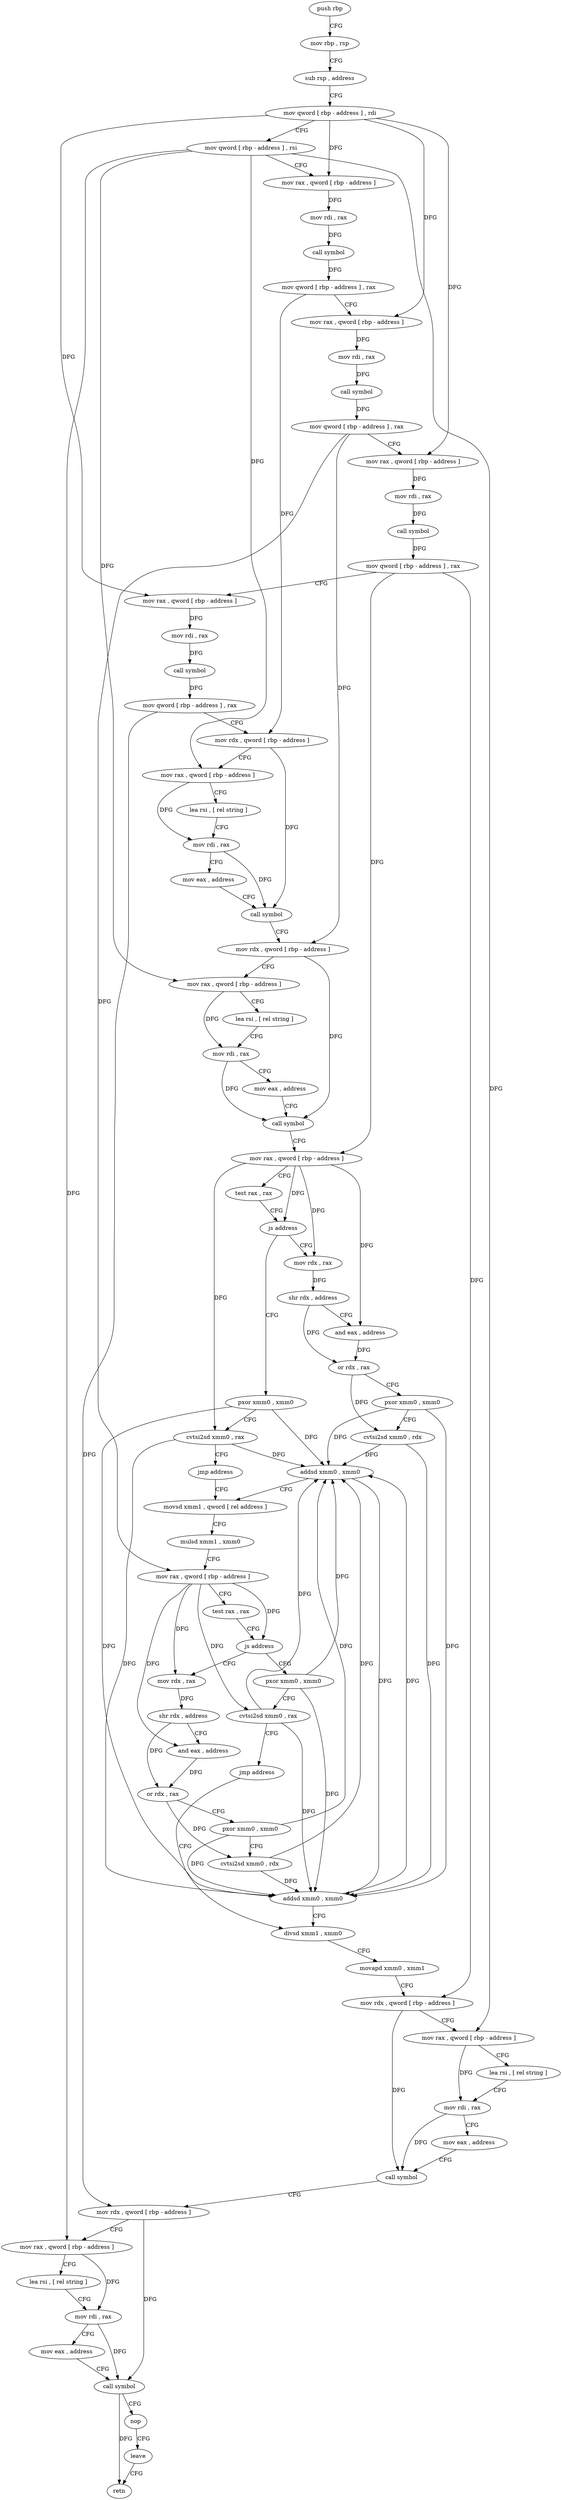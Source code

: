 digraph "func" {
"222678" [label = "push rbp" ]
"222679" [label = "mov rbp , rsp" ]
"222682" [label = "sub rsp , address" ]
"222686" [label = "mov qword [ rbp - address ] , rdi" ]
"222690" [label = "mov qword [ rbp - address ] , rsi" ]
"222694" [label = "mov rax , qword [ rbp - address ]" ]
"222698" [label = "mov rdi , rax" ]
"222701" [label = "call symbol" ]
"222706" [label = "mov qword [ rbp - address ] , rax" ]
"222710" [label = "mov rax , qword [ rbp - address ]" ]
"222714" [label = "mov rdi , rax" ]
"222717" [label = "call symbol" ]
"222722" [label = "mov qword [ rbp - address ] , rax" ]
"222726" [label = "mov rax , qword [ rbp - address ]" ]
"222730" [label = "mov rdi , rax" ]
"222733" [label = "call symbol" ]
"222738" [label = "mov qword [ rbp - address ] , rax" ]
"222742" [label = "mov rax , qword [ rbp - address ]" ]
"222746" [label = "mov rdi , rax" ]
"222749" [label = "call symbol" ]
"222754" [label = "mov qword [ rbp - address ] , rax" ]
"222758" [label = "mov rdx , qword [ rbp - address ]" ]
"222762" [label = "mov rax , qword [ rbp - address ]" ]
"222766" [label = "lea rsi , [ rel string ]" ]
"222773" [label = "mov rdi , rax" ]
"222776" [label = "mov eax , address" ]
"222781" [label = "call symbol" ]
"222786" [label = "mov rdx , qword [ rbp - address ]" ]
"222790" [label = "mov rax , qword [ rbp - address ]" ]
"222794" [label = "lea rsi , [ rel string ]" ]
"222801" [label = "mov rdi , rax" ]
"222804" [label = "mov eax , address" ]
"222809" [label = "call symbol" ]
"222814" [label = "mov rax , qword [ rbp - address ]" ]
"222818" [label = "test rax , rax" ]
"222821" [label = "js address" ]
"222834" [label = "mov rdx , rax" ]
"222823" [label = "pxor xmm0 , xmm0" ]
"222837" [label = "shr rdx , address" ]
"222840" [label = "and eax , address" ]
"222843" [label = "or rdx , rax" ]
"222846" [label = "pxor xmm0 , xmm0" ]
"222850" [label = "cvtsi2sd xmm0 , rdx" ]
"222855" [label = "addsd xmm0 , xmm0" ]
"222859" [label = "movsd xmm1 , qword [ rel address ]" ]
"222827" [label = "cvtsi2sd xmm0 , rax" ]
"222832" [label = "jmp address" ]
"222891" [label = "mov rdx , rax" ]
"222894" [label = "shr rdx , address" ]
"222897" [label = "and eax , address" ]
"222900" [label = "or rdx , rax" ]
"222903" [label = "pxor xmm0 , xmm0" ]
"222907" [label = "cvtsi2sd xmm0 , rdx" ]
"222912" [label = "addsd xmm0 , xmm0" ]
"222916" [label = "divsd xmm1 , xmm0" ]
"222880" [label = "pxor xmm0 , xmm0" ]
"222884" [label = "cvtsi2sd xmm0 , rax" ]
"222889" [label = "jmp address" ]
"222867" [label = "mulsd xmm1 , xmm0" ]
"222871" [label = "mov rax , qword [ rbp - address ]" ]
"222875" [label = "test rax , rax" ]
"222878" [label = "js address" ]
"222920" [label = "movapd xmm0 , xmm1" ]
"222924" [label = "mov rdx , qword [ rbp - address ]" ]
"222928" [label = "mov rax , qword [ rbp - address ]" ]
"222932" [label = "lea rsi , [ rel string ]" ]
"222939" [label = "mov rdi , rax" ]
"222942" [label = "mov eax , address" ]
"222947" [label = "call symbol" ]
"222952" [label = "mov rdx , qword [ rbp - address ]" ]
"222956" [label = "mov rax , qword [ rbp - address ]" ]
"222960" [label = "lea rsi , [ rel string ]" ]
"222967" [label = "mov rdi , rax" ]
"222970" [label = "mov eax , address" ]
"222975" [label = "call symbol" ]
"222980" [label = "nop" ]
"222981" [label = "leave" ]
"222982" [label = "retn" ]
"222678" -> "222679" [ label = "CFG" ]
"222679" -> "222682" [ label = "CFG" ]
"222682" -> "222686" [ label = "CFG" ]
"222686" -> "222690" [ label = "CFG" ]
"222686" -> "222694" [ label = "DFG" ]
"222686" -> "222710" [ label = "DFG" ]
"222686" -> "222726" [ label = "DFG" ]
"222686" -> "222742" [ label = "DFG" ]
"222690" -> "222694" [ label = "CFG" ]
"222690" -> "222762" [ label = "DFG" ]
"222690" -> "222790" [ label = "DFG" ]
"222690" -> "222928" [ label = "DFG" ]
"222690" -> "222956" [ label = "DFG" ]
"222694" -> "222698" [ label = "DFG" ]
"222698" -> "222701" [ label = "DFG" ]
"222701" -> "222706" [ label = "DFG" ]
"222706" -> "222710" [ label = "CFG" ]
"222706" -> "222758" [ label = "DFG" ]
"222710" -> "222714" [ label = "DFG" ]
"222714" -> "222717" [ label = "DFG" ]
"222717" -> "222722" [ label = "DFG" ]
"222722" -> "222726" [ label = "CFG" ]
"222722" -> "222786" [ label = "DFG" ]
"222722" -> "222871" [ label = "DFG" ]
"222726" -> "222730" [ label = "DFG" ]
"222730" -> "222733" [ label = "DFG" ]
"222733" -> "222738" [ label = "DFG" ]
"222738" -> "222742" [ label = "CFG" ]
"222738" -> "222814" [ label = "DFG" ]
"222738" -> "222924" [ label = "DFG" ]
"222742" -> "222746" [ label = "DFG" ]
"222746" -> "222749" [ label = "DFG" ]
"222749" -> "222754" [ label = "DFG" ]
"222754" -> "222758" [ label = "CFG" ]
"222754" -> "222952" [ label = "DFG" ]
"222758" -> "222762" [ label = "CFG" ]
"222758" -> "222781" [ label = "DFG" ]
"222762" -> "222766" [ label = "CFG" ]
"222762" -> "222773" [ label = "DFG" ]
"222766" -> "222773" [ label = "CFG" ]
"222773" -> "222776" [ label = "CFG" ]
"222773" -> "222781" [ label = "DFG" ]
"222776" -> "222781" [ label = "CFG" ]
"222781" -> "222786" [ label = "CFG" ]
"222786" -> "222790" [ label = "CFG" ]
"222786" -> "222809" [ label = "DFG" ]
"222790" -> "222794" [ label = "CFG" ]
"222790" -> "222801" [ label = "DFG" ]
"222794" -> "222801" [ label = "CFG" ]
"222801" -> "222804" [ label = "CFG" ]
"222801" -> "222809" [ label = "DFG" ]
"222804" -> "222809" [ label = "CFG" ]
"222809" -> "222814" [ label = "CFG" ]
"222814" -> "222818" [ label = "CFG" ]
"222814" -> "222821" [ label = "DFG" ]
"222814" -> "222834" [ label = "DFG" ]
"222814" -> "222840" [ label = "DFG" ]
"222814" -> "222827" [ label = "DFG" ]
"222818" -> "222821" [ label = "CFG" ]
"222821" -> "222834" [ label = "CFG" ]
"222821" -> "222823" [ label = "CFG" ]
"222834" -> "222837" [ label = "DFG" ]
"222823" -> "222827" [ label = "CFG" ]
"222823" -> "222855" [ label = "DFG" ]
"222823" -> "222912" [ label = "DFG" ]
"222837" -> "222840" [ label = "CFG" ]
"222837" -> "222843" [ label = "DFG" ]
"222840" -> "222843" [ label = "DFG" ]
"222843" -> "222846" [ label = "CFG" ]
"222843" -> "222850" [ label = "DFG" ]
"222846" -> "222850" [ label = "CFG" ]
"222846" -> "222855" [ label = "DFG" ]
"222846" -> "222912" [ label = "DFG" ]
"222850" -> "222855" [ label = "DFG" ]
"222850" -> "222912" [ label = "DFG" ]
"222855" -> "222859" [ label = "CFG" ]
"222855" -> "222912" [ label = "DFG" ]
"222859" -> "222867" [ label = "CFG" ]
"222827" -> "222832" [ label = "CFG" ]
"222827" -> "222855" [ label = "DFG" ]
"222827" -> "222912" [ label = "DFG" ]
"222832" -> "222859" [ label = "CFG" ]
"222891" -> "222894" [ label = "DFG" ]
"222894" -> "222897" [ label = "CFG" ]
"222894" -> "222900" [ label = "DFG" ]
"222897" -> "222900" [ label = "DFG" ]
"222900" -> "222903" [ label = "CFG" ]
"222900" -> "222907" [ label = "DFG" ]
"222903" -> "222907" [ label = "CFG" ]
"222903" -> "222855" [ label = "DFG" ]
"222903" -> "222912" [ label = "DFG" ]
"222907" -> "222912" [ label = "DFG" ]
"222907" -> "222855" [ label = "DFG" ]
"222912" -> "222916" [ label = "CFG" ]
"222912" -> "222855" [ label = "DFG" ]
"222916" -> "222920" [ label = "CFG" ]
"222880" -> "222884" [ label = "CFG" ]
"222880" -> "222855" [ label = "DFG" ]
"222880" -> "222912" [ label = "DFG" ]
"222884" -> "222889" [ label = "CFG" ]
"222884" -> "222855" [ label = "DFG" ]
"222884" -> "222912" [ label = "DFG" ]
"222889" -> "222916" [ label = "CFG" ]
"222867" -> "222871" [ label = "CFG" ]
"222871" -> "222875" [ label = "CFG" ]
"222871" -> "222878" [ label = "DFG" ]
"222871" -> "222891" [ label = "DFG" ]
"222871" -> "222897" [ label = "DFG" ]
"222871" -> "222884" [ label = "DFG" ]
"222875" -> "222878" [ label = "CFG" ]
"222878" -> "222891" [ label = "CFG" ]
"222878" -> "222880" [ label = "CFG" ]
"222920" -> "222924" [ label = "CFG" ]
"222924" -> "222928" [ label = "CFG" ]
"222924" -> "222947" [ label = "DFG" ]
"222928" -> "222932" [ label = "CFG" ]
"222928" -> "222939" [ label = "DFG" ]
"222932" -> "222939" [ label = "CFG" ]
"222939" -> "222942" [ label = "CFG" ]
"222939" -> "222947" [ label = "DFG" ]
"222942" -> "222947" [ label = "CFG" ]
"222947" -> "222952" [ label = "CFG" ]
"222952" -> "222956" [ label = "CFG" ]
"222952" -> "222975" [ label = "DFG" ]
"222956" -> "222960" [ label = "CFG" ]
"222956" -> "222967" [ label = "DFG" ]
"222960" -> "222967" [ label = "CFG" ]
"222967" -> "222970" [ label = "CFG" ]
"222967" -> "222975" [ label = "DFG" ]
"222970" -> "222975" [ label = "CFG" ]
"222975" -> "222980" [ label = "CFG" ]
"222975" -> "222982" [ label = "DFG" ]
"222980" -> "222981" [ label = "CFG" ]
"222981" -> "222982" [ label = "CFG" ]
}

